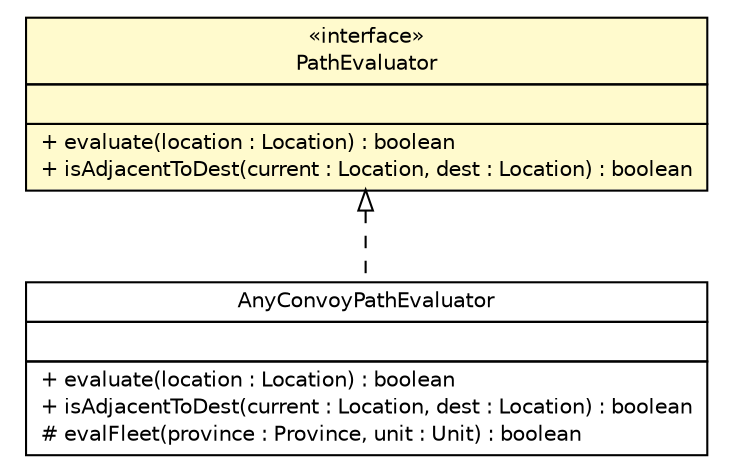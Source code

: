#!/usr/local/bin/dot
#
# Class diagram 
# Generated by UMLGraph version 5.2 (http://www.umlgraph.org/)
#

digraph G {
	edge [fontname="Helvetica",fontsize=10,labelfontname="Helvetica",labelfontsize=10];
	node [fontname="Helvetica",fontsize=10,shape=plaintext];
	nodesep=0.25;
	ranksep=0.5;
	// dip.world.Path.PathEvaluator
	c7266 [label=<<table title="dip.world.Path.PathEvaluator" border="0" cellborder="1" cellspacing="0" cellpadding="2" port="p" bgcolor="lemonChiffon" href="./Path.PathEvaluator.html">
		<tr><td><table border="0" cellspacing="0" cellpadding="1">
<tr><td align="center" balign="center"> &#171;interface&#187; </td></tr>
<tr><td align="center" balign="center"> PathEvaluator </td></tr>
		</table></td></tr>
		<tr><td><table border="0" cellspacing="0" cellpadding="1">
<tr><td align="left" balign="left">  </td></tr>
		</table></td></tr>
		<tr><td><table border="0" cellspacing="0" cellpadding="1">
<tr><td align="left" balign="left"> + evaluate(location : Location) : boolean </td></tr>
<tr><td align="left" balign="left"> + isAdjacentToDest(current : Location, dest : Location) : boolean </td></tr>
		</table></td></tr>
		</table>>, fontname="Helvetica", fontcolor="black", fontsize=10.0];
	// dip.world.Path.AnyConvoyPathEvaluator
	c7267 [label=<<table title="dip.world.Path.AnyConvoyPathEvaluator" border="0" cellborder="1" cellspacing="0" cellpadding="2" port="p" href="./Path.AnyConvoyPathEvaluator.html">
		<tr><td><table border="0" cellspacing="0" cellpadding="1">
<tr><td align="center" balign="center"> AnyConvoyPathEvaluator </td></tr>
		</table></td></tr>
		<tr><td><table border="0" cellspacing="0" cellpadding="1">
<tr><td align="left" balign="left">  </td></tr>
		</table></td></tr>
		<tr><td><table border="0" cellspacing="0" cellpadding="1">
<tr><td align="left" balign="left"> + evaluate(location : Location) : boolean </td></tr>
<tr><td align="left" balign="left"> + isAdjacentToDest(current : Location, dest : Location) : boolean </td></tr>
<tr><td align="left" balign="left"> # evalFleet(province : Province, unit : Unit) : boolean </td></tr>
		</table></td></tr>
		</table>>, fontname="Helvetica", fontcolor="black", fontsize=10.0];
	//dip.world.Path.AnyConvoyPathEvaluator implements dip.world.Path.PathEvaluator
	c7266:p -> c7267:p [dir=back,arrowtail=empty,style=dashed];
}

